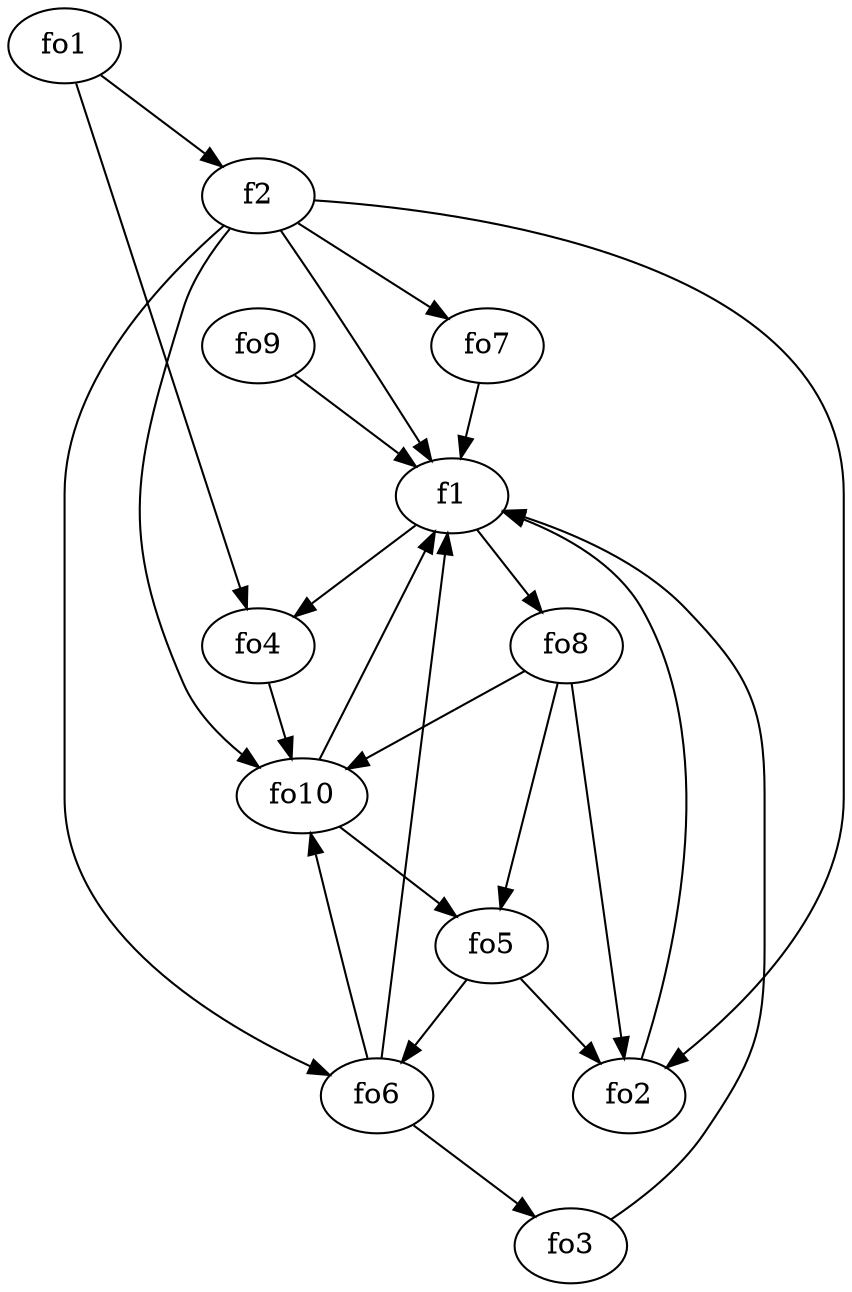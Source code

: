 strict digraph  {
f1;
f2;
fo1;
fo2;
fo3;
fo4;
fo5;
fo6;
fo7;
fo8;
fo9;
fo10;
f1 -> fo4  [weight=2];
f1 -> fo8  [weight=2];
f2 -> fo7  [weight=2];
f2 -> f1  [weight=2];
f2 -> fo10  [weight=2];
f2 -> fo6  [weight=2];
f2 -> fo2  [weight=2];
fo1 -> f2  [weight=2];
fo1 -> fo4  [weight=2];
fo2 -> f1  [weight=2];
fo3 -> f1  [weight=2];
fo4 -> fo10  [weight=2];
fo5 -> fo6  [weight=2];
fo5 -> fo2  [weight=2];
fo6 -> fo3  [weight=2];
fo6 -> f1  [weight=2];
fo6 -> fo10  [weight=2];
fo7 -> f1  [weight=2];
fo8 -> fo10  [weight=2];
fo8 -> fo5  [weight=2];
fo8 -> fo2  [weight=2];
fo9 -> f1  [weight=2];
fo10 -> f1  [weight=2];
fo10 -> fo5  [weight=2];
}
